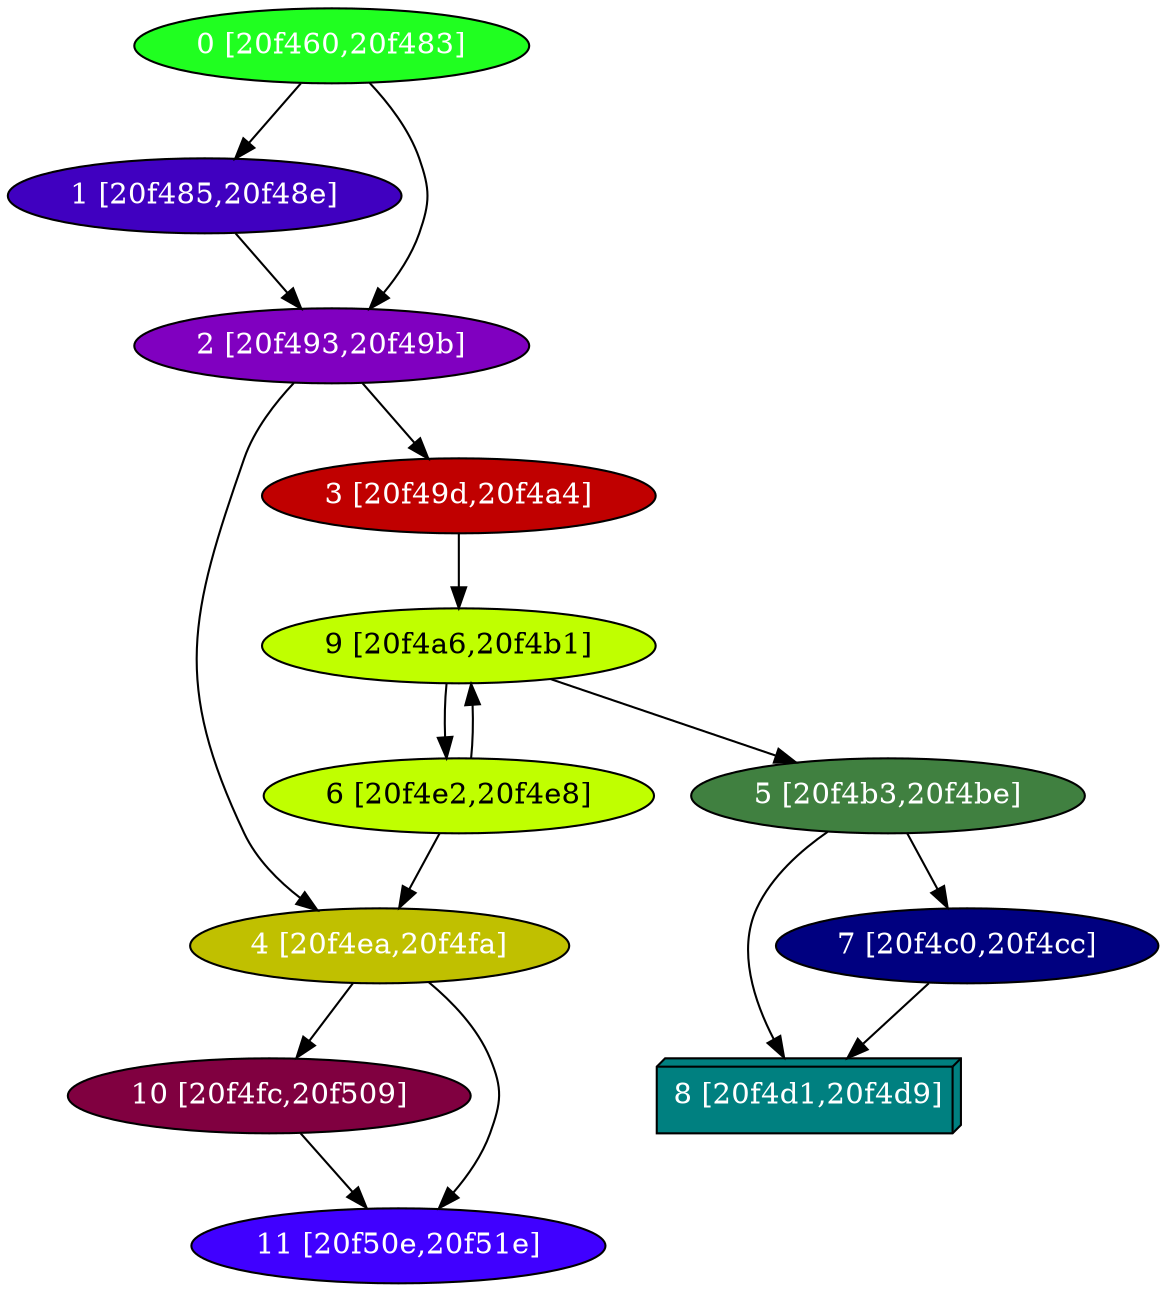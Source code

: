 diGraph libnss3{
	libnss3_0  [style=filled fillcolor="#20FF20" fontcolor="#ffffff" shape=oval label="0 [20f460,20f483]"]
	libnss3_1  [style=filled fillcolor="#4000C0" fontcolor="#ffffff" shape=oval label="1 [20f485,20f48e]"]
	libnss3_2  [style=filled fillcolor="#8000C0" fontcolor="#ffffff" shape=oval label="2 [20f493,20f49b]"]
	libnss3_3  [style=filled fillcolor="#C00000" fontcolor="#ffffff" shape=oval label="3 [20f49d,20f4a4]"]
	libnss3_4  [style=filled fillcolor="#C0C000" fontcolor="#ffffff" shape=oval label="4 [20f4ea,20f4fa]"]
	libnss3_5  [style=filled fillcolor="#408040" fontcolor="#ffffff" shape=oval label="5 [20f4b3,20f4be]"]
	libnss3_6  [style=filled fillcolor="#C0FF00" fontcolor="#000000" shape=oval label="6 [20f4e2,20f4e8]"]
	libnss3_7  [style=filled fillcolor="#000080" fontcolor="#ffffff" shape=oval label="7 [20f4c0,20f4cc]"]
	libnss3_8  [style=filled fillcolor="#008080" fontcolor="#ffffff" shape=box3d label="8 [20f4d1,20f4d9]"]
	libnss3_9  [style=filled fillcolor="#C0FF00" fontcolor="#000000" shape=oval label="9 [20f4a6,20f4b1]"]
	libnss3_a  [style=filled fillcolor="#800040" fontcolor="#ffffff" shape=oval label="10 [20f4fc,20f509]"]
	libnss3_b  [style=filled fillcolor="#4000FF" fontcolor="#ffffff" shape=oval label="11 [20f50e,20f51e]"]

	libnss3_0 -> libnss3_1
	libnss3_0 -> libnss3_2
	libnss3_1 -> libnss3_2
	libnss3_2 -> libnss3_3
	libnss3_2 -> libnss3_4
	libnss3_3 -> libnss3_9
	libnss3_4 -> libnss3_a
	libnss3_4 -> libnss3_b
	libnss3_5 -> libnss3_7
	libnss3_5 -> libnss3_8
	libnss3_6 -> libnss3_4
	libnss3_6 -> libnss3_9
	libnss3_7 -> libnss3_8
	libnss3_9 -> libnss3_5
	libnss3_9 -> libnss3_6
	libnss3_a -> libnss3_b
}